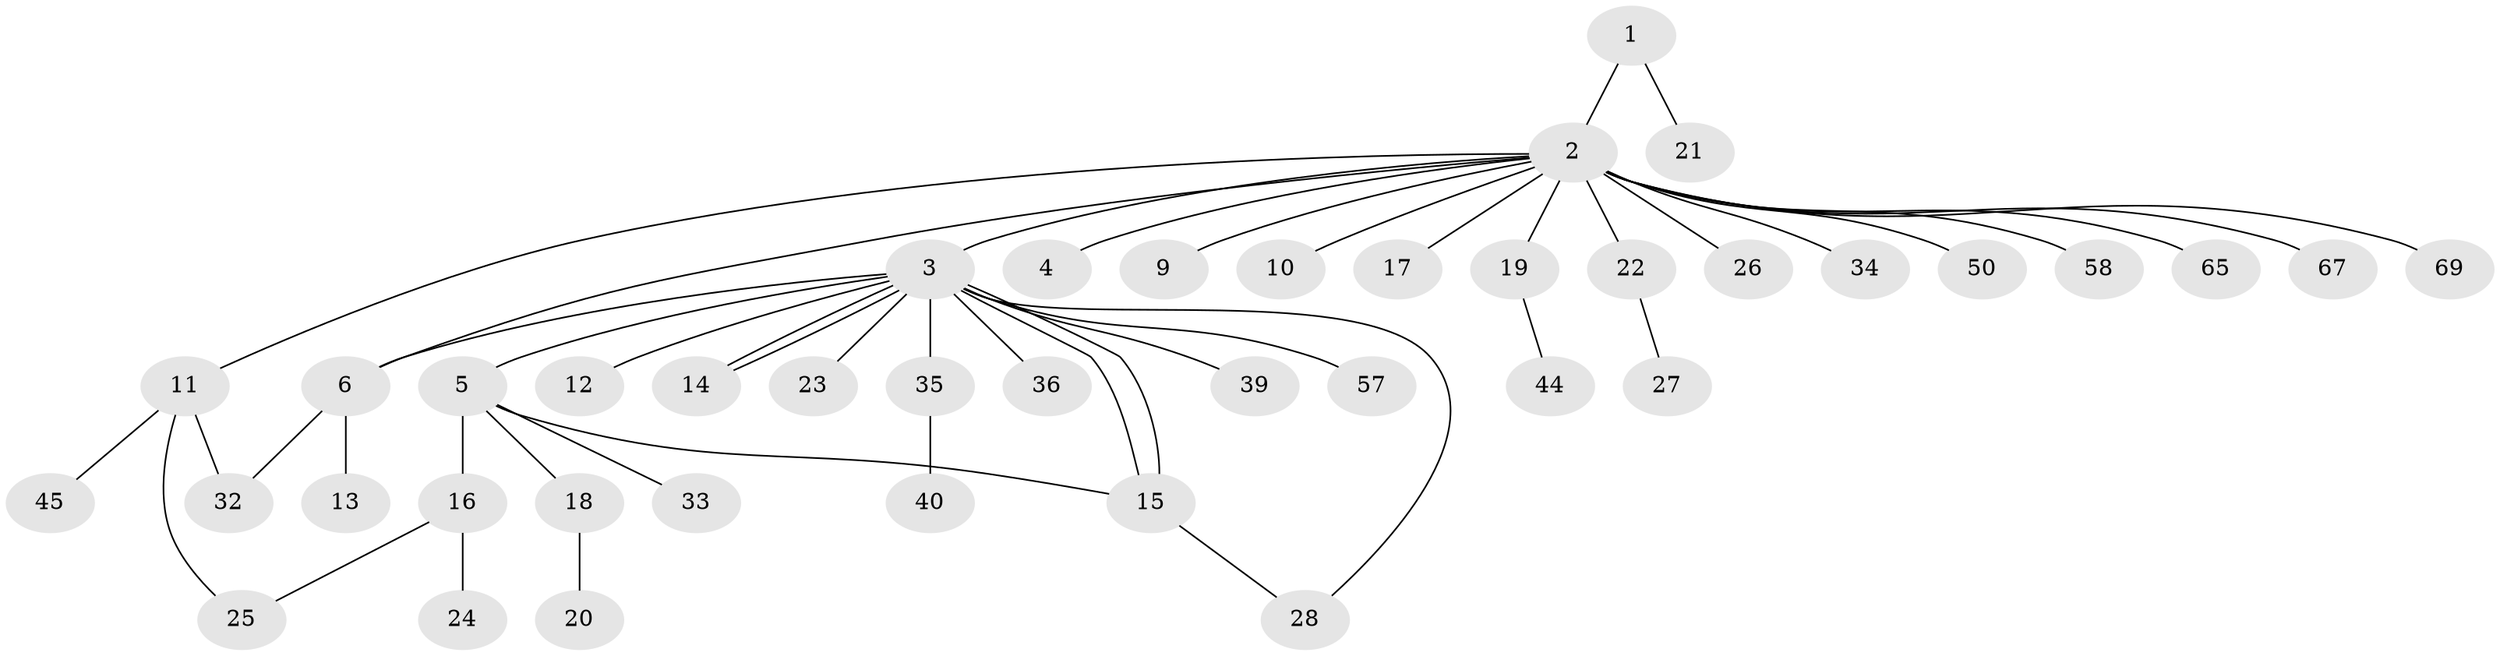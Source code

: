 // original degree distribution, {2: 0.2753623188405797, 17: 0.014492753623188406, 14: 0.014492753623188406, 1: 0.5507246376811594, 6: 0.014492753623188406, 4: 0.057971014492753624, 5: 0.014492753623188406, 7: 0.014492753623188406, 3: 0.043478260869565216}
// Generated by graph-tools (version 1.1) at 2025/18/03/04/25 18:18:26]
// undirected, 41 vertices, 47 edges
graph export_dot {
graph [start="1"]
  node [color=gray90,style=filled];
  1;
  2;
  3;
  4;
  5 [super="+8+7+46+29"];
  6 [super="+30+51"];
  9;
  10 [super="+43"];
  11;
  12;
  13;
  14;
  15 [super="+68+63+53+61"];
  16;
  17 [super="+48"];
  18;
  19;
  20;
  21;
  22 [super="+56+54"];
  23;
  24;
  25;
  26 [super="+38"];
  27 [super="+41"];
  28;
  32;
  33;
  34 [super="+59"];
  35;
  36;
  39;
  40;
  44;
  45 [super="+64"];
  50;
  57;
  58;
  65;
  67;
  69;
  1 -- 2;
  1 -- 21;
  2 -- 3;
  2 -- 4;
  2 -- 9;
  2 -- 10;
  2 -- 11;
  2 -- 17;
  2 -- 19;
  2 -- 22;
  2 -- 26;
  2 -- 34;
  2 -- 50;
  2 -- 58;
  2 -- 65;
  2 -- 67;
  2 -- 69;
  2 -- 6;
  3 -- 5;
  3 -- 6;
  3 -- 12;
  3 -- 14;
  3 -- 14;
  3 -- 15;
  3 -- 15;
  3 -- 23;
  3 -- 28;
  3 -- 35;
  3 -- 36;
  3 -- 39;
  3 -- 57;
  5 -- 15;
  5 -- 16;
  5 -- 33;
  5 -- 18;
  6 -- 13;
  6 -- 32;
  11 -- 25;
  11 -- 32;
  11 -- 45;
  15 -- 28;
  16 -- 24;
  16 -- 25;
  18 -- 20;
  19 -- 44;
  22 -- 27;
  35 -- 40;
}

